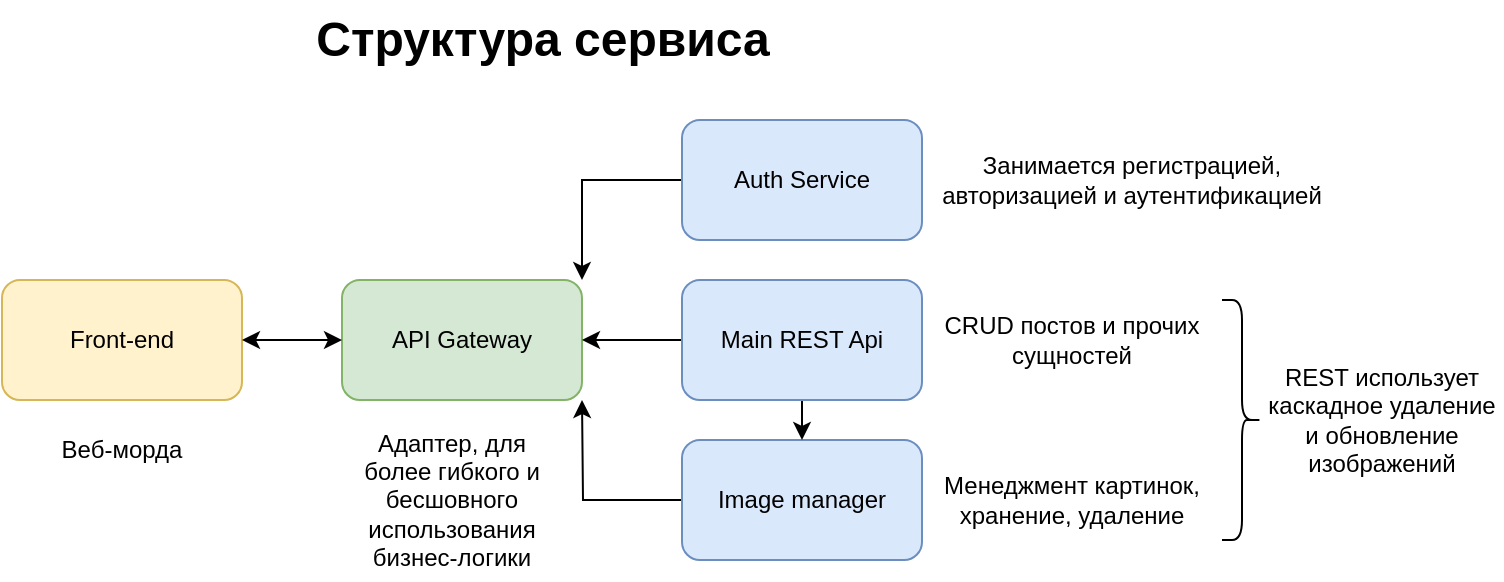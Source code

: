 <mxfile version="22.1.7" type="device">
  <diagram name="Page-1" id="90a13364-a465-7bf4-72fc-28e22215d7a0">
    <mxGraphModel dx="939" dy="548" grid="1" gridSize="10" guides="1" tooltips="1" connect="1" arrows="1" fold="1" page="1" pageScale="1.5" pageWidth="1169" pageHeight="826" background="none" math="0" shadow="0">
      <root>
        <mxCell id="0" style=";html=1;" />
        <mxCell id="1" style=";html=1;" parent="0" />
        <mxCell id="extc0ruZQxCyVsp4dHub-1" value="Front-end" style="rounded=1;whiteSpace=wrap;html=1;fillColor=#fff2cc;strokeColor=#d6b656;" vertex="1" parent="1">
          <mxGeometry x="460" y="310" width="120" height="60" as="geometry" />
        </mxCell>
        <mxCell id="extc0ruZQxCyVsp4dHub-2" value="API Gateway" style="rounded=1;whiteSpace=wrap;html=1;fillColor=#d5e8d4;strokeColor=#82b366;" vertex="1" parent="1">
          <mxGeometry x="630" y="310" width="120" height="60" as="geometry" />
        </mxCell>
        <mxCell id="extc0ruZQxCyVsp4dHub-19" style="edgeStyle=orthogonalEdgeStyle;rounded=0;orthogonalLoop=1;jettySize=auto;html=1;exitX=0;exitY=0.5;exitDx=0;exitDy=0;" edge="1" parent="1" source="extc0ruZQxCyVsp4dHub-3">
          <mxGeometry relative="1" as="geometry">
            <mxPoint x="750" y="370" as="targetPoint" />
          </mxGeometry>
        </mxCell>
        <mxCell id="extc0ruZQxCyVsp4dHub-3" value="Image manager" style="rounded=1;whiteSpace=wrap;html=1;fillColor=#dae8fc;strokeColor=#6c8ebf;" vertex="1" parent="1">
          <mxGeometry x="800" y="390" width="120" height="60" as="geometry" />
        </mxCell>
        <mxCell id="extc0ruZQxCyVsp4dHub-17" style="edgeStyle=orthogonalEdgeStyle;rounded=0;orthogonalLoop=1;jettySize=auto;html=1;exitX=0;exitY=0.5;exitDx=0;exitDy=0;entryX=1;entryY=0.5;entryDx=0;entryDy=0;" edge="1" parent="1" source="extc0ruZQxCyVsp4dHub-4" target="extc0ruZQxCyVsp4dHub-2">
          <mxGeometry relative="1" as="geometry" />
        </mxCell>
        <mxCell id="extc0ruZQxCyVsp4dHub-28" style="edgeStyle=orthogonalEdgeStyle;rounded=0;orthogonalLoop=1;jettySize=auto;html=1;exitX=0.5;exitY=1;exitDx=0;exitDy=0;entryX=0.5;entryY=0;entryDx=0;entryDy=0;" edge="1" parent="1" source="extc0ruZQxCyVsp4dHub-4" target="extc0ruZQxCyVsp4dHub-3">
          <mxGeometry relative="1" as="geometry" />
        </mxCell>
        <mxCell id="extc0ruZQxCyVsp4dHub-4" value="Main REST Api" style="rounded=1;whiteSpace=wrap;html=1;fillColor=#dae8fc;strokeColor=#6c8ebf;" vertex="1" parent="1">
          <mxGeometry x="800" y="310" width="120" height="60" as="geometry" />
        </mxCell>
        <mxCell id="extc0ruZQxCyVsp4dHub-16" style="edgeStyle=orthogonalEdgeStyle;rounded=0;orthogonalLoop=1;jettySize=auto;html=1;exitX=0;exitY=0.5;exitDx=0;exitDy=0;entryX=1;entryY=0;entryDx=0;entryDy=0;" edge="1" parent="1" source="extc0ruZQxCyVsp4dHub-5" target="extc0ruZQxCyVsp4dHub-2">
          <mxGeometry relative="1" as="geometry" />
        </mxCell>
        <mxCell id="extc0ruZQxCyVsp4dHub-5" value="Auth Service" style="rounded=1;whiteSpace=wrap;html=1;fillColor=#dae8fc;strokeColor=#6c8ebf;" vertex="1" parent="1">
          <mxGeometry x="800" y="230" width="120" height="60" as="geometry" />
        </mxCell>
        <mxCell id="extc0ruZQxCyVsp4dHub-9" value="" style="endArrow=classic;startArrow=classic;html=1;rounded=0;exitX=1;exitY=0.5;exitDx=0;exitDy=0;entryX=0;entryY=0.5;entryDx=0;entryDy=0;" edge="1" parent="1" source="extc0ruZQxCyVsp4dHub-1" target="extc0ruZQxCyVsp4dHub-2">
          <mxGeometry width="50" height="50" relative="1" as="geometry">
            <mxPoint x="860" y="390" as="sourcePoint" />
            <mxPoint x="620" y="340" as="targetPoint" />
          </mxGeometry>
        </mxCell>
        <mxCell id="extc0ruZQxCyVsp4dHub-20" value="Занимается регистрацией, авторизацией и аутентификацией" style="text;html=1;strokeColor=none;fillColor=none;align=center;verticalAlign=middle;whiteSpace=wrap;rounded=0;" vertex="1" parent="1">
          <mxGeometry x="920" y="245" width="210" height="30" as="geometry" />
        </mxCell>
        <mxCell id="extc0ruZQxCyVsp4dHub-22" value="CRUD постов и прочих сущностей" style="text;html=1;strokeColor=none;fillColor=none;align=center;verticalAlign=middle;whiteSpace=wrap;rounded=0;" vertex="1" parent="1">
          <mxGeometry x="930" y="325" width="130" height="30" as="geometry" />
        </mxCell>
        <mxCell id="extc0ruZQxCyVsp4dHub-23" value="Менеджмент картинок, хранение, удаление" style="text;html=1;strokeColor=none;fillColor=none;align=center;verticalAlign=middle;whiteSpace=wrap;rounded=0;" vertex="1" parent="1">
          <mxGeometry x="930" y="405" width="130" height="30" as="geometry" />
        </mxCell>
        <mxCell id="extc0ruZQxCyVsp4dHub-25" value="Адаптер, для более гибкого и бесшовного использования бизнес-логики" style="text;html=1;strokeColor=none;fillColor=none;align=center;verticalAlign=middle;whiteSpace=wrap;rounded=0;" vertex="1" parent="1">
          <mxGeometry x="630" y="380" width="110" height="80" as="geometry" />
        </mxCell>
        <mxCell id="extc0ruZQxCyVsp4dHub-26" value="Веб-морда" style="text;html=1;strokeColor=none;fillColor=none;align=center;verticalAlign=middle;whiteSpace=wrap;rounded=0;" vertex="1" parent="1">
          <mxGeometry x="460" y="380" width="120" height="30" as="geometry" />
        </mxCell>
        <mxCell id="extc0ruZQxCyVsp4dHub-27" value="" style="shape=curlyBracket;whiteSpace=wrap;html=1;rounded=1;flipH=1;labelPosition=right;verticalLabelPosition=middle;align=left;verticalAlign=middle;size=0.5;" vertex="1" parent="1">
          <mxGeometry x="1070" y="320" width="20" height="120" as="geometry" />
        </mxCell>
        <mxCell id="extc0ruZQxCyVsp4dHub-29" value="Структура сервиса" style="text;strokeColor=none;fillColor=none;html=1;fontSize=24;fontStyle=1;verticalAlign=middle;align=center;" vertex="1" parent="1">
          <mxGeometry x="680" y="170" width="100" height="40" as="geometry" />
        </mxCell>
        <mxCell id="extc0ruZQxCyVsp4dHub-30" value="REST использует каскадное удаление и обновление изображений" style="text;html=1;strokeColor=none;fillColor=none;align=center;verticalAlign=middle;whiteSpace=wrap;rounded=0;" vertex="1" parent="1">
          <mxGeometry x="1090" y="325" width="120" height="110" as="geometry" />
        </mxCell>
      </root>
    </mxGraphModel>
  </diagram>
</mxfile>
